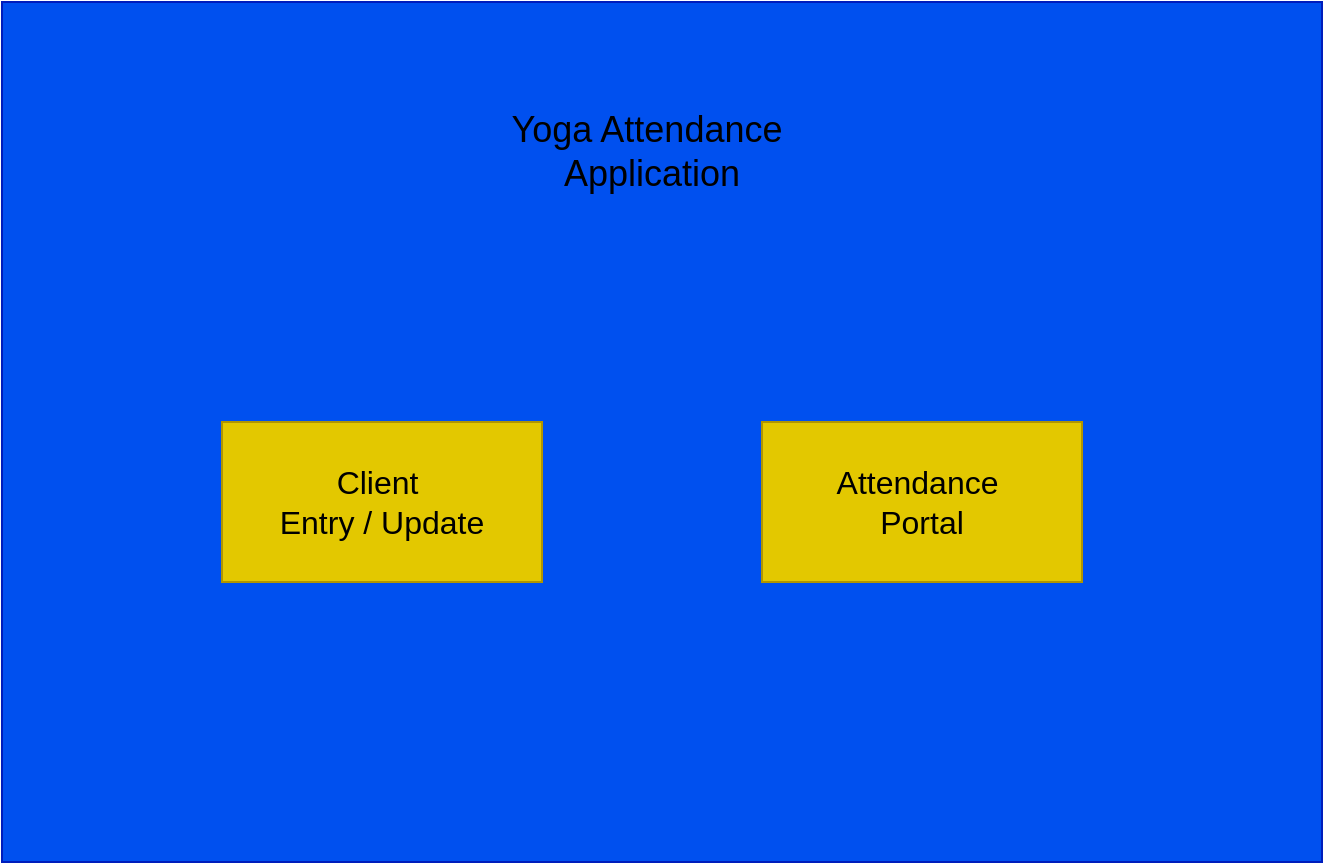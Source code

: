 <mxfile version="24.7.17">
  <diagram name="Page-1" id="QdrJbQ1ZcG9PqPM_7Qv_">
    <mxGraphModel dx="1434" dy="844" grid="1" gridSize="10" guides="1" tooltips="1" connect="1" arrows="1" fold="1" page="1" pageScale="1" pageWidth="850" pageHeight="1100" math="0" shadow="0">
      <root>
        <mxCell id="0" />
        <mxCell id="1" parent="0" />
        <mxCell id="LOSrV76oZELWYzULYMQF-1" value="" style="rounded=0;whiteSpace=wrap;html=1;fillColor=#0050ef;fontColor=#ffffff;strokeColor=#001DBC;" vertex="1" parent="1">
          <mxGeometry x="100" y="170" width="660" height="430" as="geometry" />
        </mxCell>
        <mxCell id="LOSrV76oZELWYzULYMQF-2" value="&lt;font style=&quot;font-size: 16px;&quot;&gt;Client&amp;nbsp;&lt;/font&gt;&lt;div style=&quot;font-size: 16px;&quot;&gt;&lt;font style=&quot;font-size: 16px;&quot;&gt;Entry / Update&lt;/font&gt;&lt;/div&gt;" style="rounded=0;whiteSpace=wrap;html=1;fillColor=#e3c800;fontColor=#000000;strokeColor=#B09500;" vertex="1" parent="1">
          <mxGeometry x="210" y="380" width="160" height="80" as="geometry" />
        </mxCell>
        <mxCell id="LOSrV76oZELWYzULYMQF-3" value="&lt;font style=&quot;font-size: 16px;&quot;&gt;Attendance&amp;nbsp;&lt;/font&gt;&lt;div style=&quot;font-size: 16px;&quot;&gt;&lt;font style=&quot;font-size: 16px;&quot;&gt;Portal&lt;/font&gt;&lt;/div&gt;" style="rounded=0;whiteSpace=wrap;html=1;fillColor=#e3c800;fontColor=#000000;strokeColor=#B09500;" vertex="1" parent="1">
          <mxGeometry x="480" y="380" width="160" height="80" as="geometry" />
        </mxCell>
        <mxCell id="LOSrV76oZELWYzULYMQF-4" value="&lt;font style=&quot;font-size: 18px;&quot;&gt;Yoga Attendance&amp;nbsp;&lt;/font&gt;&lt;div style=&quot;font-size: 18px;&quot;&gt;&lt;font style=&quot;font-size: 18px;&quot;&gt;Application&lt;/font&gt;&lt;/div&gt;" style="text;html=1;align=center;verticalAlign=middle;whiteSpace=wrap;rounded=0;" vertex="1" parent="1">
          <mxGeometry x="330" y="210" width="190" height="70" as="geometry" />
        </mxCell>
      </root>
    </mxGraphModel>
  </diagram>
</mxfile>
